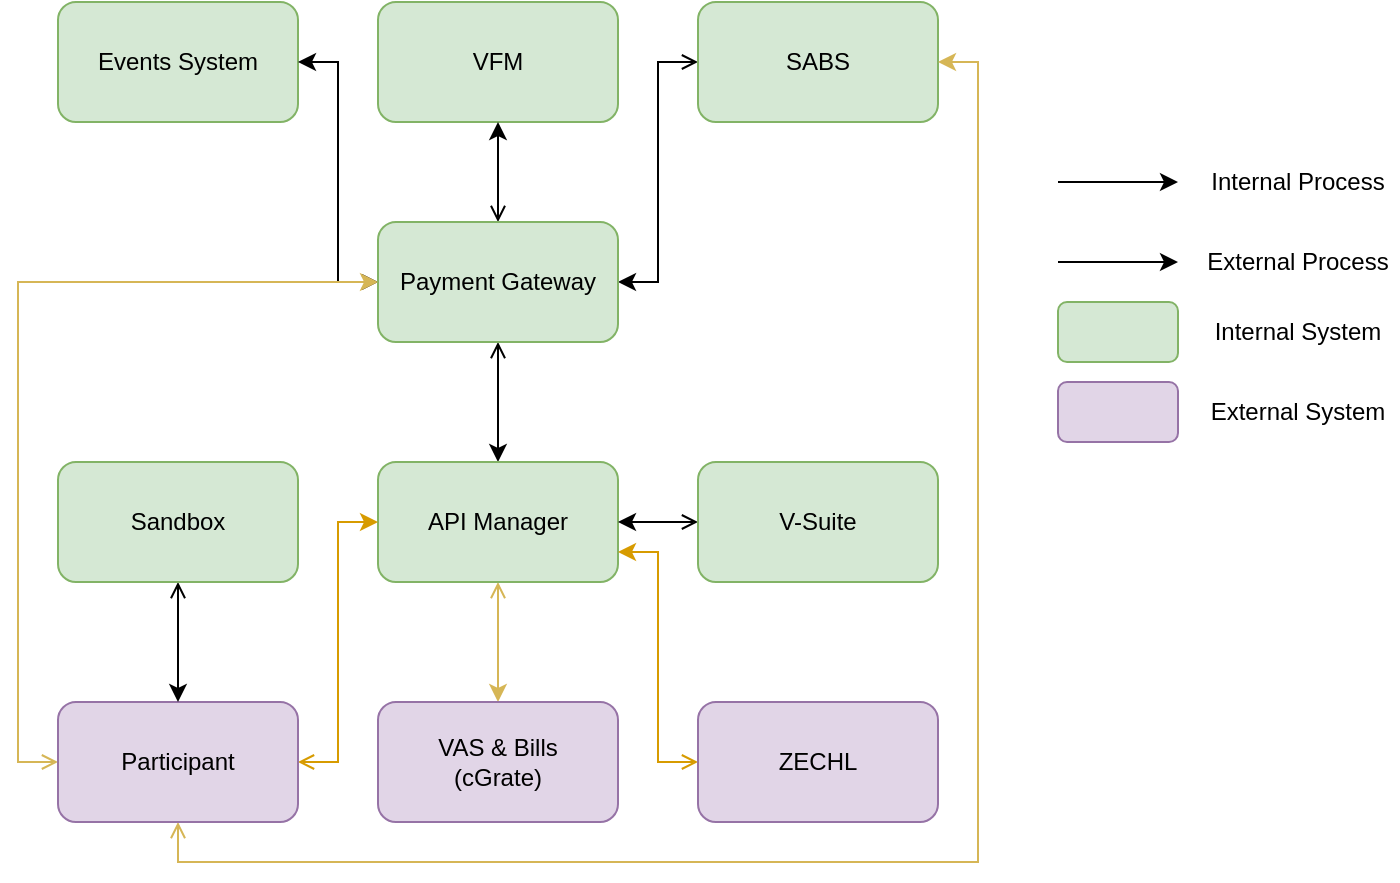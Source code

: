 <mxfile version="13.7.0" type="github">
  <diagram id="6I0OCvxSQrVGMHxT2VVA" name="Page-1">
    <mxGraphModel dx="1038" dy="580" grid="1" gridSize="10" guides="1" tooltips="1" connect="1" arrows="1" fold="1" page="1" pageScale="1" pageWidth="850" pageHeight="1100" math="0" shadow="0">
      <root>
        <mxCell id="0" />
        <mxCell id="1" parent="0" />
        <mxCell id="RbDXhoffKaR_s0q5_s7m-1" value="Events System" style="rounded=1;whiteSpace=wrap;html=1;fillColor=#d5e8d4;strokeColor=#82b366;" vertex="1" parent="1">
          <mxGeometry x="80" y="450" width="120" height="60" as="geometry" />
        </mxCell>
        <mxCell id="RbDXhoffKaR_s0q5_s7m-2" value="VFM" style="rounded=1;whiteSpace=wrap;html=1;fillColor=#d5e8d4;strokeColor=#82b366;" vertex="1" parent="1">
          <mxGeometry x="240" y="450" width="120" height="60" as="geometry" />
        </mxCell>
        <mxCell id="RbDXhoffKaR_s0q5_s7m-16" style="edgeStyle=orthogonalEdgeStyle;rounded=0;orthogonalLoop=1;jettySize=auto;html=1;entryX=1;entryY=0.5;entryDx=0;entryDy=0;startArrow=open;startFill=0;" edge="1" parent="1" source="RbDXhoffKaR_s0q5_s7m-3" target="RbDXhoffKaR_s0q5_s7m-4">
          <mxGeometry relative="1" as="geometry" />
        </mxCell>
        <mxCell id="RbDXhoffKaR_s0q5_s7m-3" value="SABS" style="rounded=1;whiteSpace=wrap;html=1;fillColor=#d5e8d4;strokeColor=#82b366;" vertex="1" parent="1">
          <mxGeometry x="400" y="450" width="120" height="60" as="geometry" />
        </mxCell>
        <mxCell id="RbDXhoffKaR_s0q5_s7m-14" value="" style="edgeStyle=orthogonalEdgeStyle;rounded=0;orthogonalLoop=1;jettySize=auto;html=1;startArrow=open;startFill=0;" edge="1" parent="1" source="RbDXhoffKaR_s0q5_s7m-4" target="RbDXhoffKaR_s0q5_s7m-5">
          <mxGeometry relative="1" as="geometry" />
        </mxCell>
        <mxCell id="RbDXhoffKaR_s0q5_s7m-15" value="" style="edgeStyle=orthogonalEdgeStyle;rounded=0;orthogonalLoop=1;jettySize=auto;html=1;startArrow=open;startFill=0;" edge="1" parent="1" source="RbDXhoffKaR_s0q5_s7m-4" target="RbDXhoffKaR_s0q5_s7m-2">
          <mxGeometry relative="1" as="geometry" />
        </mxCell>
        <mxCell id="RbDXhoffKaR_s0q5_s7m-17" style="edgeStyle=orthogonalEdgeStyle;rounded=0;orthogonalLoop=1;jettySize=auto;html=1;entryX=1;entryY=0.5;entryDx=0;entryDy=0;startArrow=open;startFill=0;" edge="1" parent="1" source="RbDXhoffKaR_s0q5_s7m-4" target="RbDXhoffKaR_s0q5_s7m-1">
          <mxGeometry relative="1" as="geometry" />
        </mxCell>
        <mxCell id="RbDXhoffKaR_s0q5_s7m-4" value="Payment Gateway" style="rounded=1;whiteSpace=wrap;html=1;fillColor=#d5e8d4;strokeColor=#82b366;" vertex="1" parent="1">
          <mxGeometry x="240" y="560" width="120" height="60" as="geometry" />
        </mxCell>
        <mxCell id="RbDXhoffKaR_s0q5_s7m-11" value="" style="edgeStyle=orthogonalEdgeStyle;rounded=0;orthogonalLoop=1;jettySize=auto;html=1;startArrow=open;startFill=0;fillColor=#fff2cc;strokeColor=#d6b656;" edge="1" parent="1" source="RbDXhoffKaR_s0q5_s7m-5" target="RbDXhoffKaR_s0q5_s7m-7">
          <mxGeometry relative="1" as="geometry" />
        </mxCell>
        <mxCell id="RbDXhoffKaR_s0q5_s7m-5" value="API Manager" style="rounded=1;whiteSpace=wrap;html=1;fillColor=#d5e8d4;strokeColor=#82b366;" vertex="1" parent="1">
          <mxGeometry x="240" y="680" width="120" height="60" as="geometry" />
        </mxCell>
        <mxCell id="RbDXhoffKaR_s0q5_s7m-12" style="edgeStyle=orthogonalEdgeStyle;rounded=0;orthogonalLoop=1;jettySize=auto;html=1;entryX=0;entryY=0.5;entryDx=0;entryDy=0;startArrow=open;startFill=0;fillColor=#ffe6cc;strokeColor=#d79b00;" edge="1" parent="1" source="RbDXhoffKaR_s0q5_s7m-6" target="RbDXhoffKaR_s0q5_s7m-5">
          <mxGeometry relative="1" as="geometry" />
        </mxCell>
        <mxCell id="RbDXhoffKaR_s0q5_s7m-18" style="edgeStyle=orthogonalEdgeStyle;rounded=0;orthogonalLoop=1;jettySize=auto;html=1;entryX=0;entryY=0.5;entryDx=0;entryDy=0;startArrow=open;startFill=0;fillColor=#fff2cc;strokeColor=#d6b656;" edge="1" parent="1" source="RbDXhoffKaR_s0q5_s7m-6" target="RbDXhoffKaR_s0q5_s7m-4">
          <mxGeometry relative="1" as="geometry">
            <Array as="points">
              <mxPoint x="60" y="830" />
              <mxPoint x="60" y="590" />
            </Array>
          </mxGeometry>
        </mxCell>
        <mxCell id="RbDXhoffKaR_s0q5_s7m-28" style="edgeStyle=orthogonalEdgeStyle;rounded=0;orthogonalLoop=1;jettySize=auto;html=1;startArrow=open;startFill=0;fillColor=#fff2cc;strokeColor=#d6b656;" edge="1" parent="1" source="RbDXhoffKaR_s0q5_s7m-6" target="RbDXhoffKaR_s0q5_s7m-3">
          <mxGeometry relative="1" as="geometry">
            <Array as="points">
              <mxPoint x="140" y="880" />
              <mxPoint x="540" y="880" />
              <mxPoint x="540" y="480" />
            </Array>
          </mxGeometry>
        </mxCell>
        <mxCell id="RbDXhoffKaR_s0q5_s7m-6" value="Participant" style="rounded=1;whiteSpace=wrap;html=1;fillColor=#e1d5e7;strokeColor=#9673a6;" vertex="1" parent="1">
          <mxGeometry x="80" y="800" width="120" height="60" as="geometry" />
        </mxCell>
        <mxCell id="RbDXhoffKaR_s0q5_s7m-7" value="VAS &amp;amp; Bills&lt;br&gt;(cGrate)" style="rounded=1;whiteSpace=wrap;html=1;fillColor=#e1d5e7;strokeColor=#9673a6;" vertex="1" parent="1">
          <mxGeometry x="240" y="800" width="120" height="60" as="geometry" />
        </mxCell>
        <mxCell id="RbDXhoffKaR_s0q5_s7m-13" style="edgeStyle=orthogonalEdgeStyle;rounded=0;orthogonalLoop=1;jettySize=auto;html=1;entryX=1;entryY=0.75;entryDx=0;entryDy=0;startArrow=open;startFill=0;fillColor=#ffe6cc;strokeColor=#d79b00;" edge="1" parent="1" source="RbDXhoffKaR_s0q5_s7m-8" target="RbDXhoffKaR_s0q5_s7m-5">
          <mxGeometry relative="1" as="geometry" />
        </mxCell>
        <mxCell id="RbDXhoffKaR_s0q5_s7m-8" value="ZECHL" style="rounded=1;whiteSpace=wrap;html=1;fillColor=#e1d5e7;strokeColor=#9673a6;" vertex="1" parent="1">
          <mxGeometry x="400" y="800" width="120" height="60" as="geometry" />
        </mxCell>
        <mxCell id="RbDXhoffKaR_s0q5_s7m-10" value="" style="edgeStyle=orthogonalEdgeStyle;rounded=0;orthogonalLoop=1;jettySize=auto;html=1;startArrow=open;startFill=0;" edge="1" parent="1" source="RbDXhoffKaR_s0q5_s7m-9" target="RbDXhoffKaR_s0q5_s7m-5">
          <mxGeometry relative="1" as="geometry" />
        </mxCell>
        <mxCell id="RbDXhoffKaR_s0q5_s7m-9" value="V-Suite" style="rounded=1;whiteSpace=wrap;html=1;fillColor=#d5e8d4;strokeColor=#82b366;" vertex="1" parent="1">
          <mxGeometry x="400" y="680" width="120" height="60" as="geometry" />
        </mxCell>
        <mxCell id="RbDXhoffKaR_s0q5_s7m-20" value="" style="endArrow=classic;html=1;" edge="1" parent="1">
          <mxGeometry width="50" height="50" relative="1" as="geometry">
            <mxPoint x="580" y="540" as="sourcePoint" />
            <mxPoint x="640" y="540" as="targetPoint" />
          </mxGeometry>
        </mxCell>
        <mxCell id="RbDXhoffKaR_s0q5_s7m-21" value="" style="endArrow=classic;html=1;" edge="1" parent="1">
          <mxGeometry width="50" height="50" relative="1" as="geometry">
            <mxPoint x="580" y="580" as="sourcePoint" />
            <mxPoint x="640" y="580" as="targetPoint" />
          </mxGeometry>
        </mxCell>
        <mxCell id="RbDXhoffKaR_s0q5_s7m-22" value="Internal Process" style="text;html=1;strokeColor=none;fillColor=none;align=center;verticalAlign=middle;whiteSpace=wrap;rounded=0;" vertex="1" parent="1">
          <mxGeometry x="650" y="530" width="100" height="20" as="geometry" />
        </mxCell>
        <mxCell id="RbDXhoffKaR_s0q5_s7m-23" value="External Process" style="text;html=1;strokeColor=none;fillColor=none;align=center;verticalAlign=middle;whiteSpace=wrap;rounded=0;" vertex="1" parent="1">
          <mxGeometry x="650" y="570" width="100" height="20" as="geometry" />
        </mxCell>
        <mxCell id="RbDXhoffKaR_s0q5_s7m-24" value="" style="rounded=1;whiteSpace=wrap;html=1;fillColor=#d5e8d4;strokeColor=#82b366;" vertex="1" parent="1">
          <mxGeometry x="580" y="600" width="60" height="30" as="geometry" />
        </mxCell>
        <mxCell id="RbDXhoffKaR_s0q5_s7m-25" value="Internal System" style="text;html=1;strokeColor=none;fillColor=none;align=center;verticalAlign=middle;whiteSpace=wrap;rounded=0;" vertex="1" parent="1">
          <mxGeometry x="650" y="605" width="100" height="20" as="geometry" />
        </mxCell>
        <mxCell id="RbDXhoffKaR_s0q5_s7m-26" value="" style="rounded=1;whiteSpace=wrap;html=1;fillColor=#e1d5e7;strokeColor=#9673a6;" vertex="1" parent="1">
          <mxGeometry x="580" y="640" width="60" height="30" as="geometry" />
        </mxCell>
        <mxCell id="RbDXhoffKaR_s0q5_s7m-27" value="External System" style="text;html=1;strokeColor=none;fillColor=none;align=center;verticalAlign=middle;whiteSpace=wrap;rounded=0;" vertex="1" parent="1">
          <mxGeometry x="650" y="645" width="100" height="20" as="geometry" />
        </mxCell>
        <mxCell id="RbDXhoffKaR_s0q5_s7m-30" value="" style="edgeStyle=orthogonalEdgeStyle;rounded=0;orthogonalLoop=1;jettySize=auto;html=1;startArrow=open;startFill=0;" edge="1" parent="1" source="RbDXhoffKaR_s0q5_s7m-29" target="RbDXhoffKaR_s0q5_s7m-6">
          <mxGeometry relative="1" as="geometry" />
        </mxCell>
        <mxCell id="RbDXhoffKaR_s0q5_s7m-29" value="Sandbox" style="rounded=1;whiteSpace=wrap;html=1;fillColor=#d5e8d4;strokeColor=#82b366;" vertex="1" parent="1">
          <mxGeometry x="80" y="680" width="120" height="60" as="geometry" />
        </mxCell>
      </root>
    </mxGraphModel>
  </diagram>
</mxfile>
